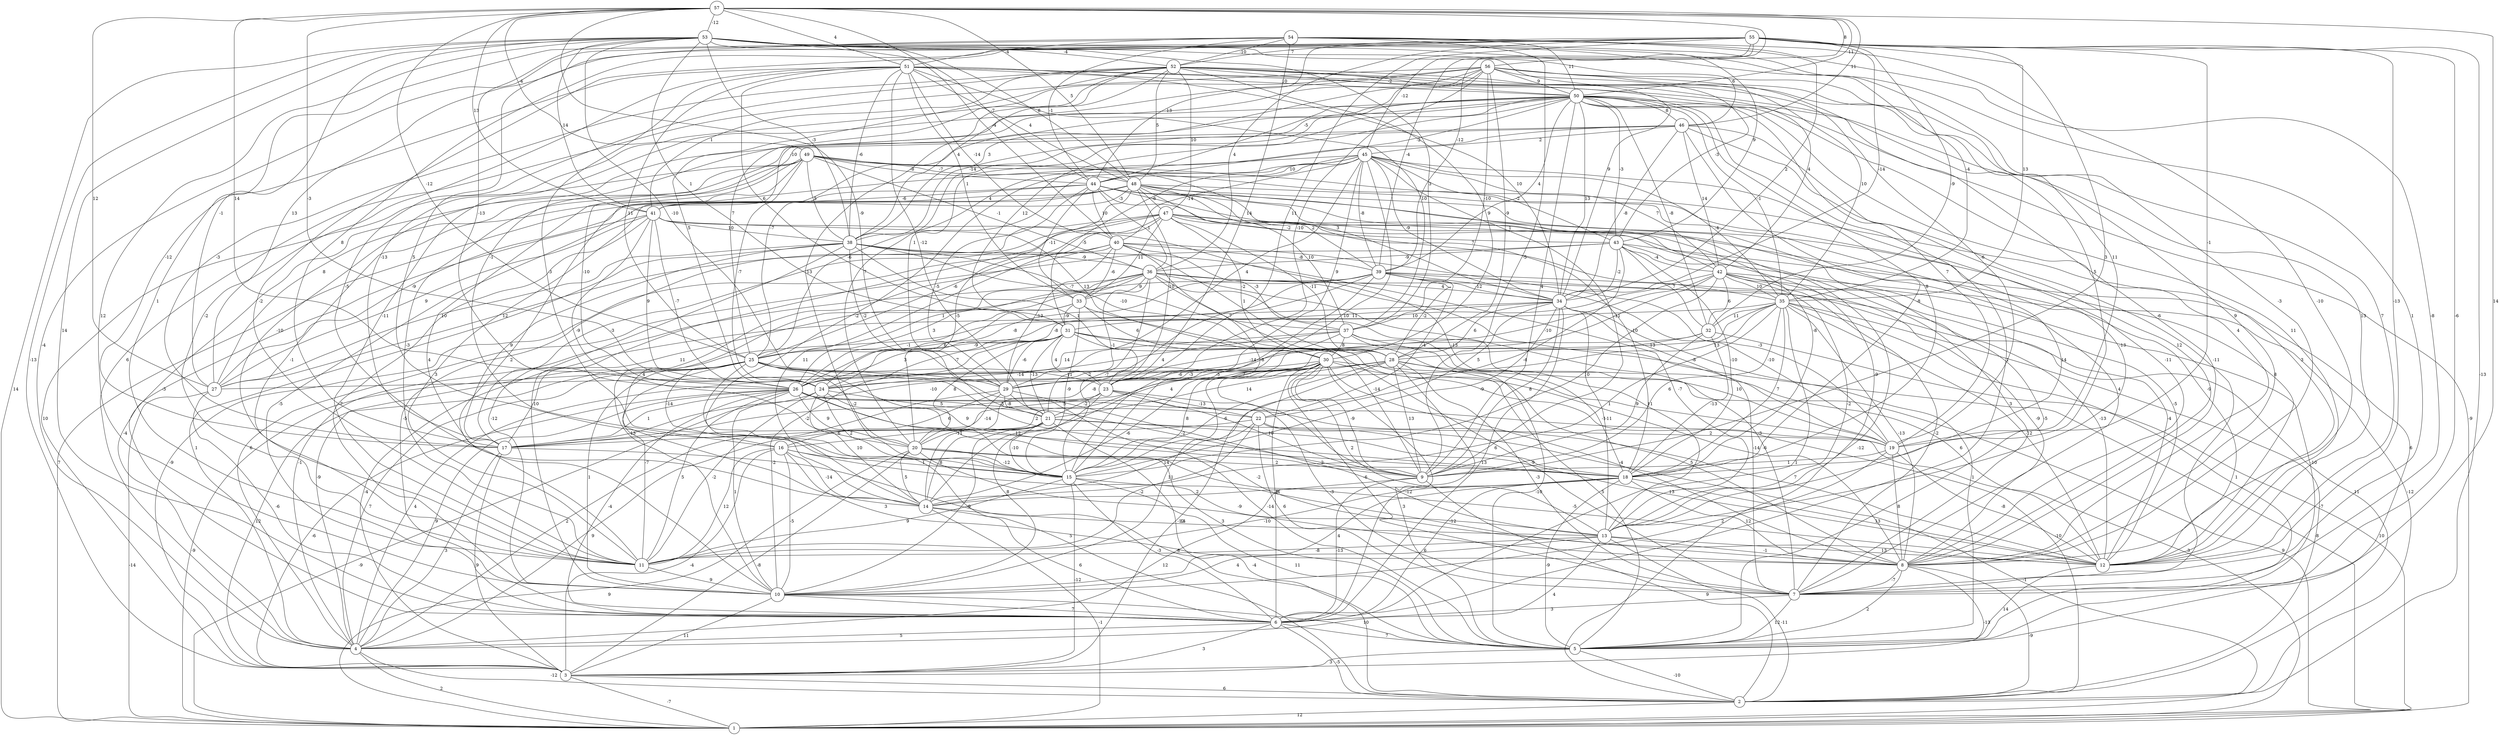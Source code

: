 graph { 
	 fontname="Helvetica,Arial,sans-serif" 
	 node [shape = circle]; 
	 57 -- 7 [label = "14"];
	 57 -- 21 [label = "-9"];
	 57 -- 24 [label = "-3"];
	 57 -- 25 [label = "-12"];
	 57 -- 26 [label = "14"];
	 57 -- 27 [label = "12"];
	 57 -- 39 [label = "-12"];
	 57 -- 40 [label = "-4"];
	 57 -- 41 [label = "13"];
	 57 -- 46 [label = "11"];
	 57 -- 48 [label = "5"];
	 57 -- 49 [label = "-4"];
	 57 -- 50 [label = "-11"];
	 57 -- 51 [label = "4"];
	 57 -- 53 [label = "-12"];
	 57 -- 56 [label = "8"];
	 56 -- 4 [label = "6"];
	 56 -- 11 [label = "-11"];
	 56 -- 16 [label = "-1"];
	 56 -- 17 [label = "-13"];
	 56 -- 18 [label = "5"];
	 56 -- 19 [label = "11"];
	 56 -- 23 [label = "-10"];
	 56 -- 28 [label = "-9"];
	 56 -- 35 [label = "10"];
	 56 -- 37 [label = "-10"];
	 56 -- 38 [label = "3"];
	 56 -- 43 [label = "-3"];
	 56 -- 44 [label = "-5"];
	 56 -- 50 [label = "9"];
	 55 -- 2 [label = "-13"];
	 55 -- 4 [label = "-4"];
	 55 -- 7 [label = "-6"];
	 55 -- 9 [label = "3"];
	 55 -- 11 [label = "-2"];
	 55 -- 12 [label = "-13"];
	 55 -- 17 [label = "8"];
	 55 -- 19 [label = "-1"];
	 55 -- 23 [label = "11"];
	 55 -- 27 [label = "13"];
	 55 -- 32 [label = "-9"];
	 55 -- 34 [label = "-14"];
	 55 -- 35 [label = "13"];
	 55 -- 36 [label = "4"];
	 55 -- 39 [label = "-4"];
	 55 -- 44 [label = "13"];
	 55 -- 45 [label = "-12"];
	 55 -- 52 [label = "7"];
	 54 -- 7 [label = "-8"];
	 54 -- 8 [label = "-10"];
	 54 -- 9 [label = "-5"];
	 54 -- 11 [label = "1"];
	 54 -- 15 [label = "5"];
	 54 -- 23 [label = "14"];
	 54 -- 34 [label = "2"];
	 54 -- 44 [label = "-1"];
	 54 -- 50 [label = "11"];
	 54 -- 51 [label = "-4"];
	 54 -- 52 [label = "-10"];
	 53 -- 1 [label = "14"];
	 53 -- 3 [label = "-13"];
	 53 -- 6 [label = "14"];
	 53 -- 7 [label = "1"];
	 53 -- 8 [label = "-3"];
	 53 -- 10 [label = "12"];
	 53 -- 26 [label = "-13"];
	 53 -- 27 [label = "-1"];
	 53 -- 29 [label = "-10"];
	 53 -- 31 [label = "1"];
	 53 -- 34 [label = "9"];
	 53 -- 35 [label = "-4"];
	 53 -- 37 [label = "3"];
	 53 -- 38 [label = "-3"];
	 53 -- 41 [label = "14"];
	 53 -- 43 [label = "9"];
	 53 -- 44 [label = "-7"];
	 53 -- 46 [label = "6"];
	 53 -- 48 [label = "8"];
	 53 -- 52 [label = "-4"];
	 52 -- 8 [label = "9"];
	 52 -- 12 [label = "7"];
	 52 -- 14 [label = "-5"];
	 52 -- 15 [label = "13"];
	 52 -- 17 [label = "-3"];
	 52 -- 19 [label = "-6"];
	 52 -- 24 [label = "5"];
	 52 -- 25 [label = "7"];
	 52 -- 30 [label = "9"];
	 52 -- 38 [label = "4"];
	 52 -- 41 [label = "1"];
	 52 -- 42 [label = "4"];
	 52 -- 47 [label = "10"];
	 52 -- 48 [label = "5"];
	 52 -- 50 [label = "-2"];
	 51 -- 8 [label = "-6"];
	 51 -- 11 [label = "-2"];
	 51 -- 12 [label = "13"];
	 51 -- 15 [label = "-3"];
	 51 -- 17 [label = "-12"];
	 51 -- 21 [label = "-12"];
	 51 -- 25 [label = "11"];
	 51 -- 31 [label = "6"];
	 51 -- 33 [label = "1"];
	 51 -- 34 [label = "10"];
	 51 -- 37 [label = "10"];
	 51 -- 38 [label = "-6"];
	 51 -- 40 [label = "-14"];
	 51 -- 48 [label = "4"];
	 51 -- 50 [label = "10"];
	 50 -- 1 [label = "-9"];
	 50 -- 6 [label = "1"];
	 50 -- 8 [label = "4"];
	 50 -- 9 [label = "4"];
	 50 -- 11 [label = "-10"];
	 50 -- 12 [label = "11"];
	 50 -- 18 [label = "8"];
	 50 -- 19 [label = "7"];
	 50 -- 20 [label = "7"];
	 50 -- 25 [label = "-7"];
	 50 -- 29 [label = "1"];
	 50 -- 31 [label = "12"];
	 50 -- 32 [label = "-8"];
	 50 -- 34 [label = "13"];
	 50 -- 35 [label = "-1"];
	 50 -- 38 [label = "-14"];
	 50 -- 39 [label = "4"];
	 50 -- 41 [label = "-10"];
	 50 -- 43 [label = "-3"];
	 50 -- 44 [label = "-2"];
	 50 -- 46 [label = "8"];
	 49 -- 3 [label = "10"];
	 49 -- 6 [label = "-3"];
	 49 -- 11 [label = "-1"];
	 49 -- 12 [label = "3"];
	 49 -- 13 [label = "-13"];
	 49 -- 24 [label = "-7"];
	 49 -- 26 [label = "-10"];
	 49 -- 27 [label = "8"];
	 49 -- 34 [label = "3"];
	 49 -- 36 [label = "-1"];
	 49 -- 38 [label = "5"];
	 49 -- 44 [label = "-8"];
	 49 -- 48 [label = "-7"];
	 48 -- 1 [label = "7"];
	 48 -- 2 [label = "-12"];
	 48 -- 5 [label = "-5"];
	 48 -- 6 [label = "-5"];
	 48 -- 13 [label = "14"];
	 48 -- 18 [label = "-10"];
	 48 -- 20 [label = "-5"];
	 48 -- 23 [label = "10"];
	 48 -- 27 [label = "-9"];
	 48 -- 37 [label = "10"];
	 48 -- 39 [label = "2"];
	 48 -- 41 [label = "-3"];
	 48 -- 47 [label = "-6"];
	 47 -- 6 [label = "-5"];
	 47 -- 7 [label = "3"];
	 47 -- 10 [label = "-10"];
	 47 -- 12 [label = "-9"];
	 47 -- 13 [label = "-9"];
	 47 -- 14 [label = "11"];
	 47 -- 17 [label = "-3"];
	 47 -- 25 [label = "-6"];
	 47 -- 28 [label = "-11"];
	 47 -- 30 [label = "-2"];
	 47 -- 33 [label = "11"];
	 47 -- 43 [label = "-2"];
	 46 -- 7 [label = "-11"];
	 46 -- 8 [label = "12"];
	 46 -- 10 [label = "4"];
	 46 -- 11 [label = "-3"];
	 46 -- 14 [label = "-2"];
	 46 -- 18 [label = "-8"];
	 46 -- 34 [label = "-8"];
	 46 -- 42 [label = "14"];
	 46 -- 45 [label = "2"];
	 45 -- 8 [label = "-11"];
	 45 -- 9 [label = "-11"];
	 45 -- 11 [label = "2"];
	 45 -- 15 [label = "10"];
	 45 -- 23 [label = "9"];
	 45 -- 25 [label = "-6"];
	 45 -- 29 [label = "4"];
	 45 -- 31 [label = "-5"];
	 45 -- 34 [label = "-9"];
	 45 -- 35 [label = "-4"];
	 45 -- 38 [label = "4"];
	 45 -- 39 [label = "-8"];
	 45 -- 40 [label = "-14"];
	 45 -- 42 [label = "7"];
	 45 -- 43 [label = "-2"];
	 45 -- 44 [label = "10"];
	 44 -- 7 [label = "4"];
	 44 -- 11 [label = "3"];
	 44 -- 12 [label = "8"];
	 44 -- 18 [label = "-8"];
	 44 -- 29 [label = "-5"];
	 44 -- 33 [label = "-11"];
	 44 -- 35 [label = "7"];
	 44 -- 36 [label = "1"];
	 44 -- 40 [label = "10"];
	 44 -- 41 [label = "-6"];
	 44 -- 42 [label = "1"];
	 43 -- 4 [label = "6"];
	 43 -- 5 [label = "6"];
	 43 -- 12 [label = "-5"];
	 43 -- 15 [label = "-4"];
	 43 -- 18 [label = "-10"];
	 43 -- 32 [label = "7"];
	 43 -- 34 [label = "-2"];
	 43 -- 36 [label = "-9"];
	 43 -- 42 [label = "-4"];
	 42 -- 2 [label = "-12"];
	 42 -- 7 [label = "-2"];
	 42 -- 8 [label = "-9"];
	 42 -- 12 [label = "-4"];
	 42 -- 13 [label = "-2"];
	 42 -- 14 [label = "4"];
	 42 -- 15 [label = "10"];
	 42 -- 23 [label = "-10"];
	 42 -- 25 [label = "10"];
	 42 -- 32 [label = "6"];
	 42 -- 35 [label = "10"];
	 41 -- 4 [label = "-4"];
	 41 -- 10 [label = "7"];
	 41 -- 18 [label = "-13"];
	 41 -- 20 [label = "-9"];
	 41 -- 24 [label = "-7"];
	 41 -- 26 [label = "9"];
	 41 -- 27 [label = "9"];
	 41 -- 30 [label = "13"];
	 41 -- 38 [label = "10"];
	 40 -- 3 [label = "-9"];
	 40 -- 9 [label = "-8"];
	 40 -- 14 [label = "4"];
	 40 -- 19 [label = "-3"];
	 40 -- 27 [label = "12"];
	 40 -- 28 [label = "1"];
	 40 -- 29 [label = "-13"];
	 40 -- 33 [label = "-6"];
	 40 -- 37 [label = "-3"];
	 40 -- 39 [label = "-8"];
	 39 -- 5 [label = "-10"];
	 39 -- 12 [label = "-13"];
	 39 -- 14 [label = "-8"];
	 39 -- 15 [label = "-3"];
	 39 -- 17 [label = "11"];
	 39 -- 19 [label = "-10"];
	 39 -- 22 [label = "-4"];
	 39 -- 24 [label = "-8"];
	 39 -- 26 [label = "-8"];
	 39 -- 28 [label = "-2"];
	 39 -- 34 [label = "-12"];
	 38 -- 4 [label = "1"];
	 38 -- 10 [label = "-12"];
	 38 -- 13 [label = "-7"];
	 38 -- 17 [label = "9"];
	 38 -- 23 [label = "1"];
	 38 -- 27 [label = "10"];
	 38 -- 28 [label = "-10"];
	 38 -- 29 [label = "-2"];
	 38 -- 36 [label = "-9"];
	 38 -- 37 [label = "-7"];
	 37 -- 5 [label = "-10"];
	 37 -- 12 [label = "6"];
	 37 -- 19 [label = "10"];
	 37 -- 24 [label = "4"];
	 37 -- 26 [label = "14"];
	 37 -- 29 [label = "-14"];
	 37 -- 30 [label = "8"];
	 36 -- 2 [label = "11"];
	 36 -- 4 [label = "-1"];
	 36 -- 7 [label = "-3"];
	 36 -- 10 [label = "13"];
	 36 -- 13 [label = "11"];
	 36 -- 15 [label = "-7"];
	 36 -- 19 [label = "-8"];
	 36 -- 21 [label = "-1"];
	 36 -- 25 [label = "1"];
	 36 -- 26 [label = "3"];
	 36 -- 28 [label = "7"];
	 36 -- 33 [label = "9"];
	 36 -- 34 [label = "4"];
	 35 -- 2 [label = "-7"];
	 35 -- 4 [label = "-9"];
	 35 -- 5 [label = "1"];
	 35 -- 6 [label = "1"];
	 35 -- 8 [label = "-13"];
	 35 -- 9 [label = "6"];
	 35 -- 12 [label = "-12"];
	 35 -- 14 [label = "1"];
	 35 -- 16 [label = "7"];
	 35 -- 18 [label = "7"];
	 35 -- 29 [label = "13"];
	 35 -- 32 [label = "11"];
	 34 -- 3 [label = "-4"];
	 34 -- 5 [label = "1"];
	 34 -- 6 [label = "13"];
	 34 -- 7 [label = "-14"];
	 34 -- 9 [label = "8"];
	 34 -- 13 [label = "-11"];
	 34 -- 15 [label = "-9"];
	 34 -- 22 [label = "5"];
	 34 -- 28 [label = "6"];
	 34 -- 31 [label = "11"];
	 33 -- 9 [label = "-14"];
	 33 -- 15 [label = "-9"];
	 33 -- 24 [label = "6"];
	 33 -- 26 [label = "-1"];
	 33 -- 30 [label = "6"];
	 33 -- 31 [label = "-9"];
	 32 -- 1 [label = "10"];
	 32 -- 9 [label = "9"];
	 32 -- 17 [label = "-10"];
	 32 -- 18 [label = "-13"];
	 32 -- 28 [label = "13"];
	 31 -- 1 [label = "-8"];
	 31 -- 5 [label = "5"];
	 31 -- 7 [label = "-9"];
	 31 -- 8 [label = "-6"];
	 31 -- 10 [label = "-2"];
	 31 -- 20 [label = "8"];
	 31 -- 21 [label = "-13"];
	 31 -- 23 [label = "4"];
	 31 -- 24 [label = "-7"];
	 31 -- 25 [label = "-9"];
	 31 -- 26 [label = "3"];
	 31 -- 29 [label = "-6"];
	 30 -- 1 [label = "3"];
	 30 -- 2 [label = "-10"];
	 30 -- 4 [label = "4"];
	 30 -- 5 [label = "3"];
	 30 -- 6 [label = "11"];
	 30 -- 7 [label = "-6"];
	 30 -- 8 [label = "-4"];
	 30 -- 9 [label = "-9"];
	 30 -- 10 [label = "11"];
	 30 -- 13 [label = "2"];
	 30 -- 14 [label = "-6"];
	 30 -- 15 [label = "8"];
	 30 -- 17 [label = "5"];
	 30 -- 26 [label = "2"];
	 30 -- 29 [label = "-6"];
	 29 -- 4 [label = "2"];
	 29 -- 9 [label = "-2"];
	 29 -- 13 [label = "2"];
	 29 -- 16 [label = "6"];
	 29 -- 20 [label = "-14"];
	 29 -- 21 [label = "-8"];
	 28 -- 1 [label = "9"];
	 28 -- 3 [label = "-12"];
	 28 -- 6 [label = "-12"];
	 28 -- 7 [label = "-3"];
	 28 -- 8 [label = "5"];
	 28 -- 9 [label = "13"];
	 28 -- 15 [label = "-6"];
	 28 -- 21 [label = "14"];
	 28 -- 24 [label = "-5"];
	 28 -- 27 [label = "-14"];
	 27 -- 1 [label = "-14"];
	 27 -- 6 [label = "-6"];
	 26 -- 3 [label = "-6"];
	 26 -- 4 [label = "9"];
	 26 -- 6 [label = "-4"];
	 26 -- 8 [label = "-2"];
	 26 -- 10 [label = "1"];
	 26 -- 11 [label = "5"];
	 26 -- 12 [label = "7"];
	 26 -- 17 [label = "1"];
	 26 -- 18 [label = "12"];
	 26 -- 19 [label = "-1"];
	 26 -- 20 [label = "9"];
	 26 -- 22 [label = "-5"];
	 25 -- 1 [label = "-9"];
	 25 -- 2 [label = "5"];
	 25 -- 3 [label = "12"];
	 25 -- 4 [label = "7"];
	 25 -- 5 [label = "-14"];
	 25 -- 9 [label = "9"];
	 25 -- 10 [label = "1"];
	 25 -- 11 [label = "-7"];
	 25 -- 16 [label = "-14"];
	 25 -- 18 [label = "2"];
	 25 -- 20 [label = "-2"];
	 25 -- 23 [label = "11"];
	 24 -- 1 [label = "-9"];
	 24 -- 5 [label = "3"];
	 24 -- 11 [label = "-2"];
	 24 -- 14 [label = "10"];
	 24 -- 15 [label = "2"];
	 24 -- 21 [label = "5"];
	 23 -- 7 [label = "-3"];
	 23 -- 9 [label = "10"];
	 23 -- 10 [label = "8"];
	 23 -- 17 [label = "-2"];
	 23 -- 21 [label = "-2"];
	 23 -- 22 [label = "-13"];
	 22 -- 1 [label = "-1"];
	 22 -- 7 [label = "6"];
	 22 -- 11 [label = "-2"];
	 22 -- 14 [label = "14"];
	 22 -- 17 [label = "6"];
	 22 -- 18 [label = "6"];
	 21 -- 2 [label = "-4"];
	 21 -- 4 [label = "9"];
	 21 -- 10 [label = "-9"];
	 21 -- 12 [label = "13"];
	 21 -- 14 [label = "8"];
	 21 -- 15 [label = "-10"];
	 21 -- 19 [label = "2"];
	 21 -- 20 [label = "-11"];
	 20 -- 1 [label = "9"];
	 20 -- 3 [label = "-8"];
	 20 -- 8 [label = "-9"];
	 20 -- 12 [label = "-5"];
	 20 -- 14 [label = "5"];
	 20 -- 15 [label = "-12"];
	 20 -- 18 [label = "2"];
	 19 -- 8 [label = "8"];
	 19 -- 9 [label = "1"];
	 19 -- 10 [label = "2"];
	 19 -- 12 [label = "-8"];
	 18 -- 5 [label = "-9"];
	 18 -- 6 [label = "6"];
	 18 -- 8 [label = "12"];
	 18 -- 10 [label = "4"];
	 18 -- 11 [label = "-10"];
	 18 -- 12 [label = "13"];
	 18 -- 14 [label = "9"];
	 17 -- 3 [label = "9"];
	 17 -- 4 [label = "3"];
	 17 -- 5 [label = "-8"];
	 16 -- 3 [label = "-4"];
	 16 -- 8 [label = "3"];
	 16 -- 10 [label = "-5"];
	 16 -- 11 [label = "12"];
	 16 -- 13 [label = "2"];
	 16 -- 14 [label = "-14"];
	 16 -- 15 [label = "1"];
	 15 -- 3 [label = "-12"];
	 15 -- 5 [label = "11"];
	 15 -- 6 [label = "-3"];
	 15 -- 11 [label = "9"];
	 15 -- 12 [label = "-12"];
	 14 -- 1 [label = "-1"];
	 14 -- 6 [label = "6"];
	 14 -- 13 [label = "14"];
	 13 -- 2 [label = "-11"];
	 13 -- 4 [label = "4"];
	 13 -- 8 [label = "-1"];
	 13 -- 10 [label = "4"];
	 13 -- 11 [label = "-8"];
	 13 -- 12 [label = "13"];
	 12 -- 5 [label = "14"];
	 11 -- 10 [label = "9"];
	 10 -- 3 [label = "11"];
	 10 -- 5 [label = "10"];
	 10 -- 6 [label = "7"];
	 9 -- 2 [label = "9"];
	 9 -- 4 [label = "12"];
	 9 -- 6 [label = "-13"];
	 8 -- 2 [label = "-9"];
	 8 -- 3 [label = "-13"];
	 8 -- 5 [label = "2"];
	 8 -- 7 [label = "-7"];
	 7 -- 5 [label = "12"];
	 7 -- 6 [label = "3"];
	 6 -- 2 [label = "-5"];
	 6 -- 3 [label = "3"];
	 6 -- 4 [label = "5"];
	 6 -- 5 [label = "7"];
	 5 -- 2 [label = "-10"];
	 5 -- 3 [label = "3"];
	 4 -- 1 [label = "2"];
	 4 -- 2 [label = "-12"];
	 3 -- 1 [label = "-7"];
	 3 -- 2 [label = "6"];
	 2 -- 1 [label = "12"];
	 1;
	 2;
	 3;
	 4;
	 5;
	 6;
	 7;
	 8;
	 9;
	 10;
	 11;
	 12;
	 13;
	 14;
	 15;
	 16;
	 17;
	 18;
	 19;
	 20;
	 21;
	 22;
	 23;
	 24;
	 25;
	 26;
	 27;
	 28;
	 29;
	 30;
	 31;
	 32;
	 33;
	 34;
	 35;
	 36;
	 37;
	 38;
	 39;
	 40;
	 41;
	 42;
	 43;
	 44;
	 45;
	 46;
	 47;
	 48;
	 49;
	 50;
	 51;
	 52;
	 53;
	 54;
	 55;
	 56;
	 57;
}
